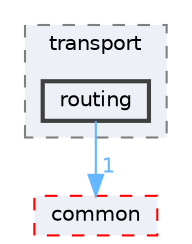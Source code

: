 digraph "routing"
{
 // LATEX_PDF_SIZE
  bgcolor="transparent";
  edge [fontname=Helvetica,fontsize=10,labelfontname=Helvetica,labelfontsize=10];
  node [fontname=Helvetica,fontsize=10,shape=box,height=0.2,width=0.4];
  compound=true
  subgraph clusterdir_22acb7ec820299b5e077e8cf80f310fa {
    graph [ bgcolor="#edf0f7", pencolor="grey50", label="transport", fontname=Helvetica,fontsize=10 style="filled,dashed", URL="dir_22acb7ec820299b5e077e8cf80f310fa.html",tooltip=""]
  dir_624bfb0838a0fcb27b6b00366f495662 [label="routing", fillcolor="#edf0f7", color="grey25", style="filled,bold", URL="dir_624bfb0838a0fcb27b6b00366f495662.html",tooltip=""];
  }
  dir_20a012b5fcadd4a8631b6f1c7befe460 [label="common", fillcolor="#edf0f7", color="red", style="filled,dashed", URL="dir_20a012b5fcadd4a8631b6f1c7befe460.html",tooltip=""];
  dir_624bfb0838a0fcb27b6b00366f495662->dir_20a012b5fcadd4a8631b6f1c7befe460 [headlabel="1", labeldistance=1.5 headhref="dir_000168_000044.html" href="dir_000168_000044.html" color="steelblue1" fontcolor="steelblue1"];
}
